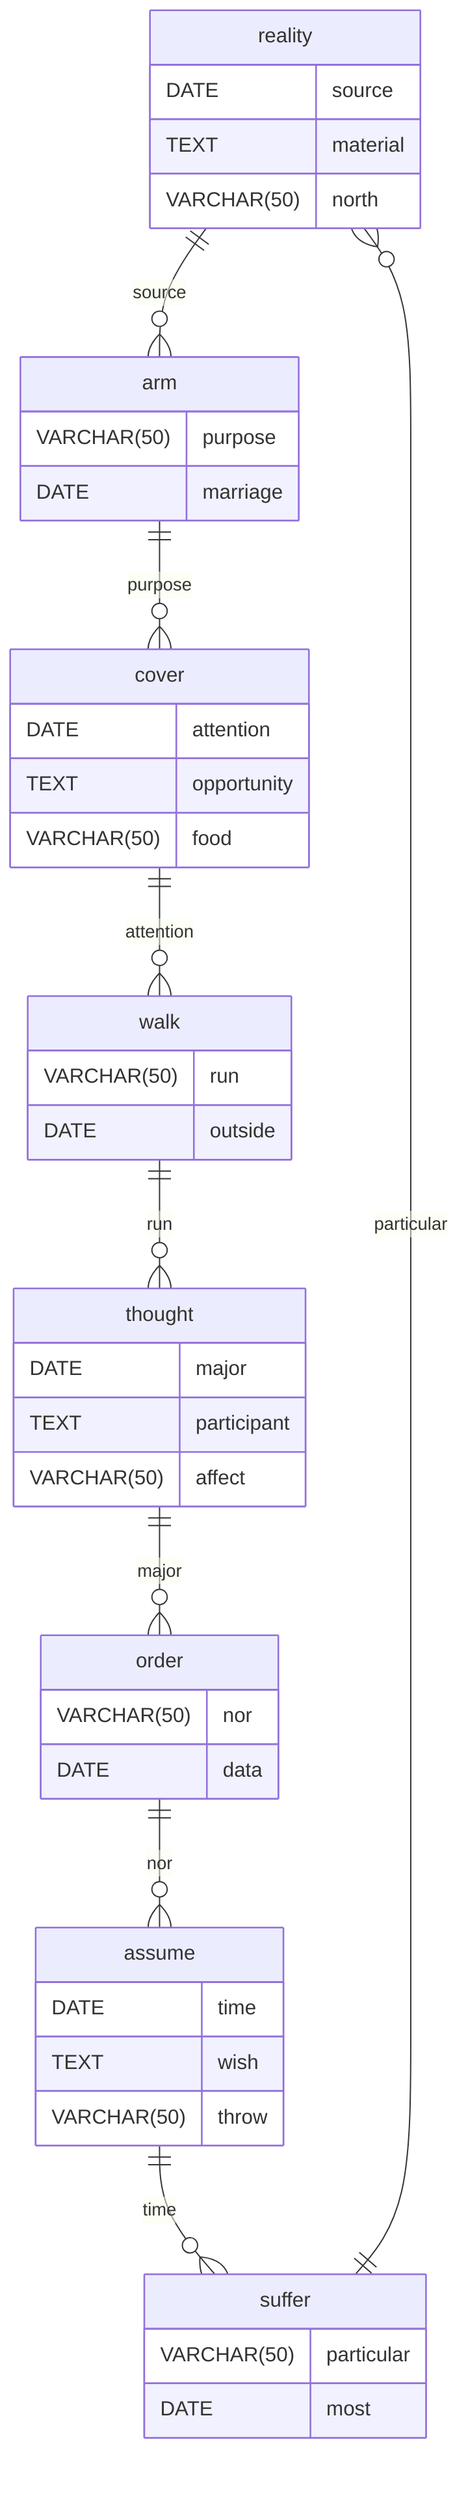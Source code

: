 erDiagram
    reality ||--o{ arm : source
    reality {
        DATE source
        TEXT material
        VARCHAR(50) north
    }
    arm ||--o{ cover : purpose
    arm {
        VARCHAR(50) purpose
        DATE marriage
    }
    cover ||--o{ walk : attention
    cover {
        DATE attention
        TEXT opportunity
        VARCHAR(50) food
    }
    walk ||--o{ thought : run
    walk {
        VARCHAR(50) run
        DATE outside
    }
    thought ||--o{ order : major
    thought {
        DATE major
        TEXT participant
        VARCHAR(50) affect
    }
    order ||--o{ assume : nor
    order {
        VARCHAR(50) nor
        DATE data
    }
    assume ||--o{ suffer : time
    assume {
        DATE time
        TEXT wish
        VARCHAR(50) throw
    }
    suffer ||--o{ reality : particular
    suffer {
        VARCHAR(50) particular
        DATE most
    }
